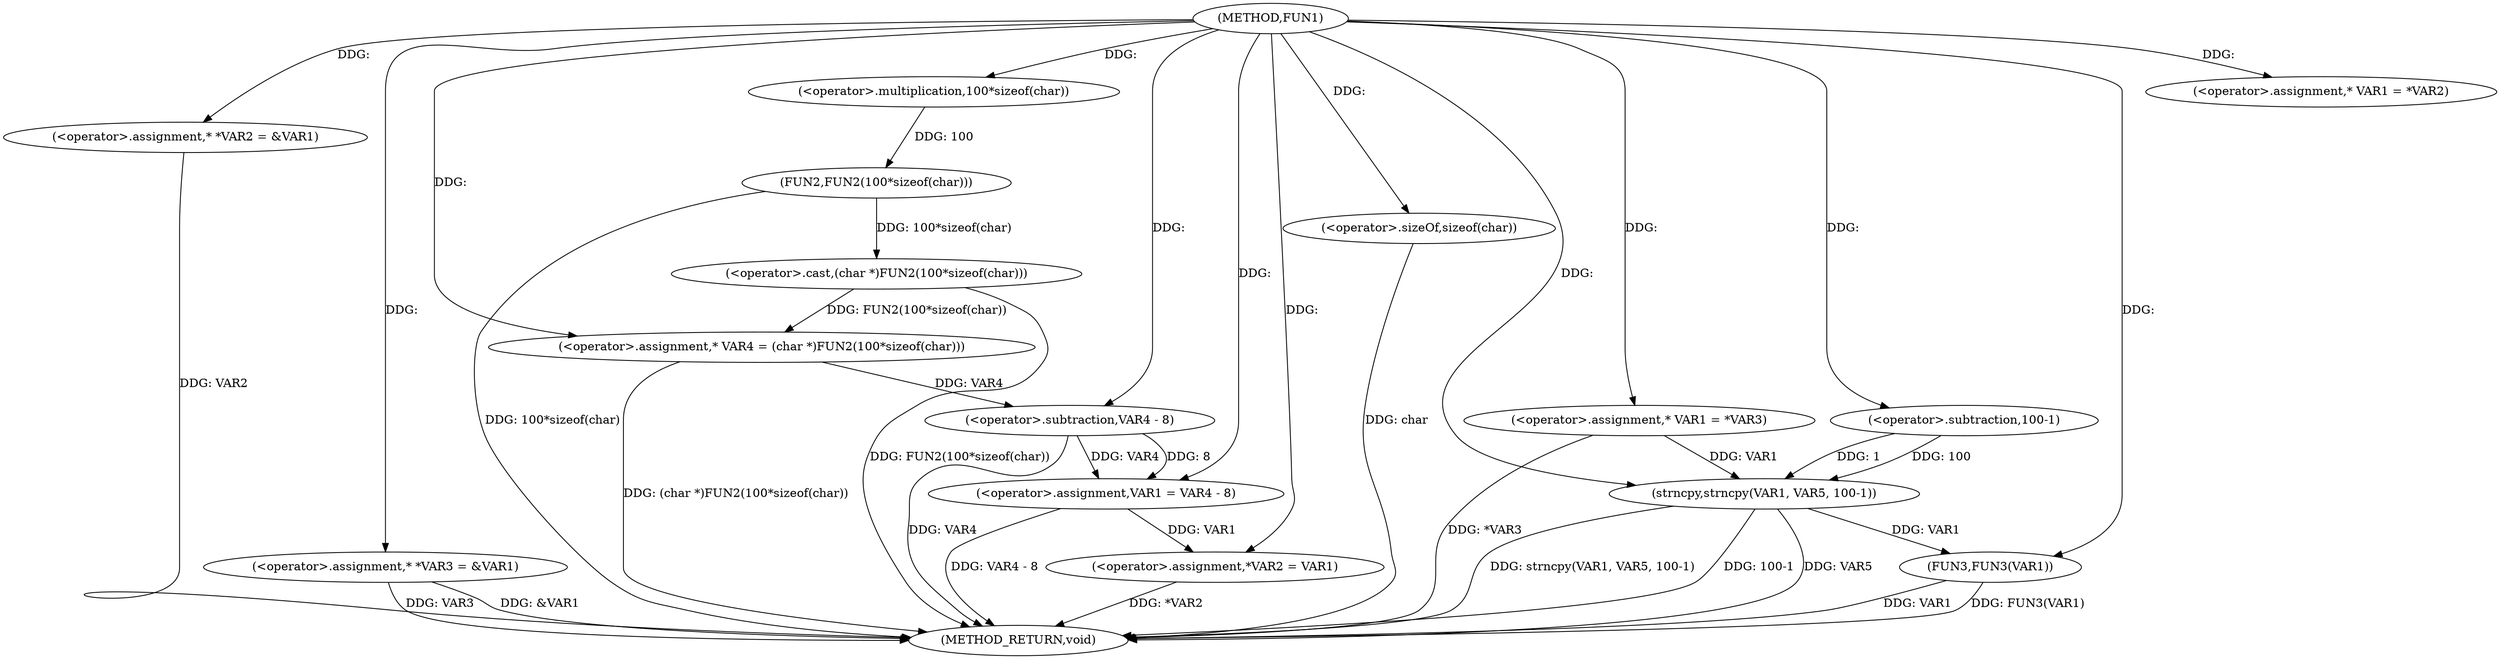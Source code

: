 digraph FUN1 {  
"1000100" [label = "(METHOD,FUN1)" ]
"1000154" [label = "(METHOD_RETURN,void)" ]
"1000104" [label = "(<operator>.assignment,* *VAR2 = &VAR1)" ]
"1000109" [label = "(<operator>.assignment,* *VAR3 = &VAR1)" ]
"1000114" [label = "(<operator>.assignment,* VAR4 = (char *)FUN2(100*sizeof(char)))" ]
"1000116" [label = "(<operator>.cast,(char *)FUN2(100*sizeof(char)))" ]
"1000118" [label = "(FUN2,FUN2(100*sizeof(char)))" ]
"1000119" [label = "(<operator>.multiplication,100*sizeof(char))" ]
"1000121" [label = "(<operator>.sizeOf,sizeof(char))" ]
"1000125" [label = "(<operator>.assignment,* VAR1 = *VAR2)" ]
"1000129" [label = "(<operator>.assignment,VAR1 = VAR4 - 8)" ]
"1000131" [label = "(<operator>.subtraction,VAR4 - 8)" ]
"1000134" [label = "(<operator>.assignment,*VAR2 = VAR1)" ]
"1000140" [label = "(<operator>.assignment,* VAR1 = *VAR3)" ]
"1000146" [label = "(strncpy,strncpy(VAR1, VAR5, 100-1))" ]
"1000149" [label = "(<operator>.subtraction,100-1)" ]
"1000152" [label = "(FUN3,FUN3(VAR1))" ]
  "1000140" -> "1000154"  [ label = "DDG: *VAR3"] 
  "1000104" -> "1000154"  [ label = "DDG: VAR2"] 
  "1000131" -> "1000154"  [ label = "DDG: VAR4"] 
  "1000152" -> "1000154"  [ label = "DDG: VAR1"] 
  "1000116" -> "1000154"  [ label = "DDG: FUN2(100*sizeof(char))"] 
  "1000121" -> "1000154"  [ label = "DDG: char"] 
  "1000118" -> "1000154"  [ label = "DDG: 100*sizeof(char)"] 
  "1000146" -> "1000154"  [ label = "DDG: strncpy(VAR1, VAR5, 100-1)"] 
  "1000129" -> "1000154"  [ label = "DDG: VAR4 - 8"] 
  "1000152" -> "1000154"  [ label = "DDG: FUN3(VAR1)"] 
  "1000146" -> "1000154"  [ label = "DDG: 100-1"] 
  "1000146" -> "1000154"  [ label = "DDG: VAR5"] 
  "1000134" -> "1000154"  [ label = "DDG: *VAR2"] 
  "1000109" -> "1000154"  [ label = "DDG: VAR3"] 
  "1000109" -> "1000154"  [ label = "DDG: &VAR1"] 
  "1000114" -> "1000154"  [ label = "DDG: (char *)FUN2(100*sizeof(char))"] 
  "1000100" -> "1000104"  [ label = "DDG: "] 
  "1000100" -> "1000109"  [ label = "DDG: "] 
  "1000116" -> "1000114"  [ label = "DDG: FUN2(100*sizeof(char))"] 
  "1000100" -> "1000114"  [ label = "DDG: "] 
  "1000118" -> "1000116"  [ label = "DDG: 100*sizeof(char)"] 
  "1000119" -> "1000118"  [ label = "DDG: 100"] 
  "1000100" -> "1000119"  [ label = "DDG: "] 
  "1000100" -> "1000121"  [ label = "DDG: "] 
  "1000100" -> "1000125"  [ label = "DDG: "] 
  "1000131" -> "1000129"  [ label = "DDG: VAR4"] 
  "1000131" -> "1000129"  [ label = "DDG: 8"] 
  "1000100" -> "1000129"  [ label = "DDG: "] 
  "1000114" -> "1000131"  [ label = "DDG: VAR4"] 
  "1000100" -> "1000131"  [ label = "DDG: "] 
  "1000129" -> "1000134"  [ label = "DDG: VAR1"] 
  "1000100" -> "1000134"  [ label = "DDG: "] 
  "1000100" -> "1000140"  [ label = "DDG: "] 
  "1000140" -> "1000146"  [ label = "DDG: VAR1"] 
  "1000100" -> "1000146"  [ label = "DDG: "] 
  "1000149" -> "1000146"  [ label = "DDG: 100"] 
  "1000149" -> "1000146"  [ label = "DDG: 1"] 
  "1000100" -> "1000149"  [ label = "DDG: "] 
  "1000146" -> "1000152"  [ label = "DDG: VAR1"] 
  "1000100" -> "1000152"  [ label = "DDG: "] 
}
